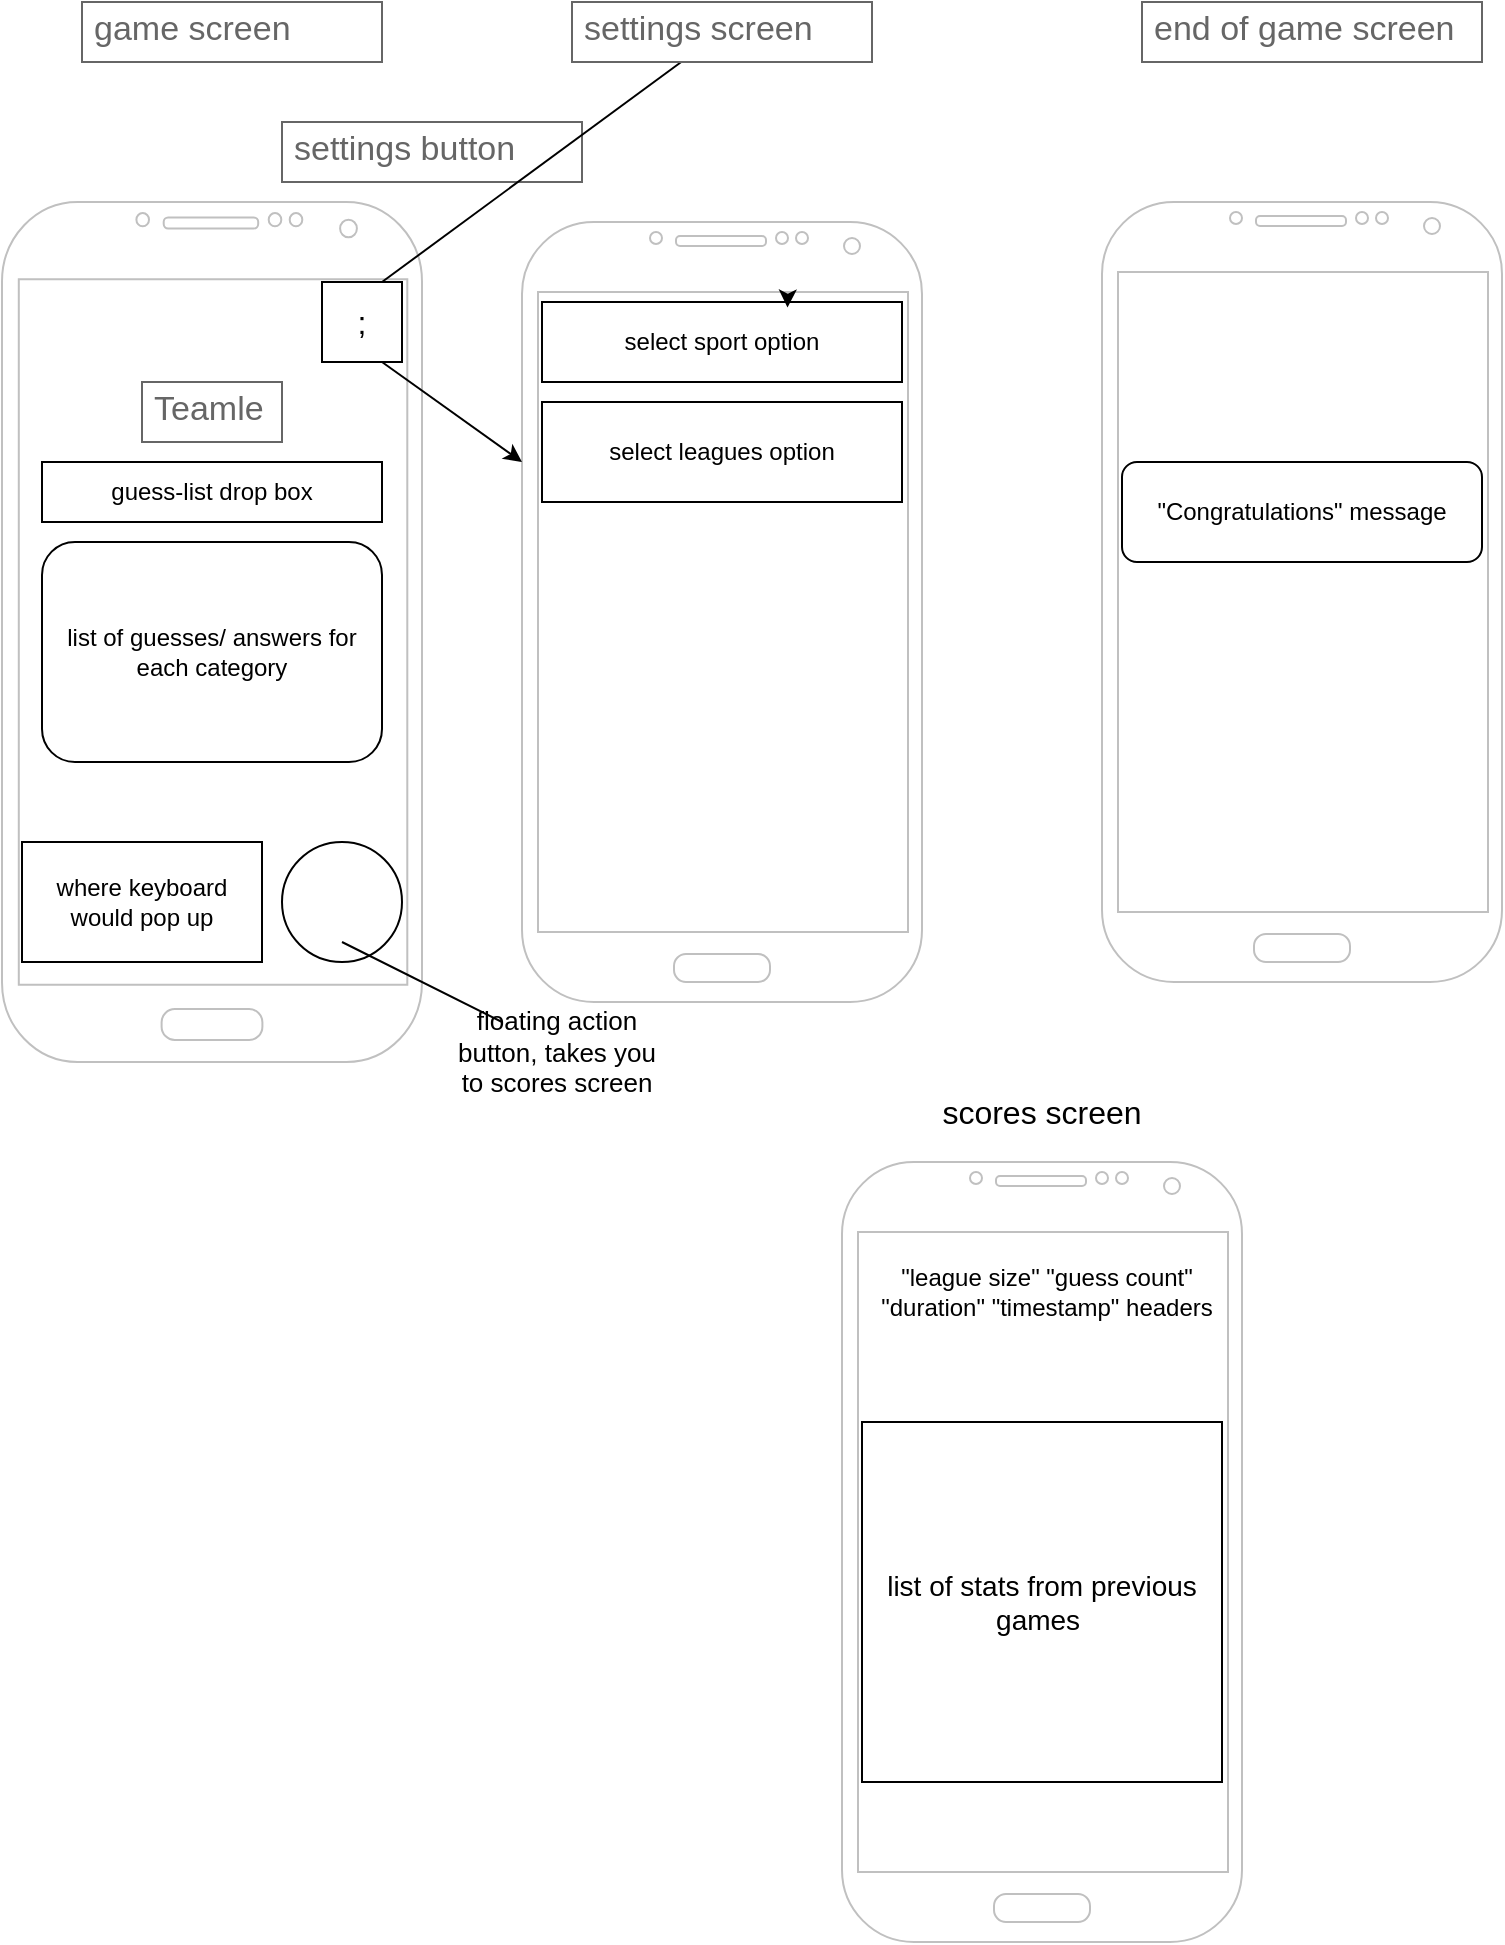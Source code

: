 <mxfile version="24.0.6" type="device">
  <diagram name="Page-1" id="Ity0bdre5pDZpc1G7dg2">
    <mxGraphModel dx="1042" dy="1669" grid="1" gridSize="10" guides="1" tooltips="1" connect="1" arrows="1" fold="1" page="1" pageScale="1" pageWidth="850" pageHeight="1100" math="0" shadow="0">
      <root>
        <mxCell id="0" />
        <mxCell id="1" parent="0" />
        <mxCell id="qRgKyZx6B3KWVO3zU2cP-1" value="" style="verticalLabelPosition=bottom;verticalAlign=top;html=1;shadow=0;dashed=0;strokeWidth=1;shape=mxgraph.android.phone2;strokeColor=#c0c0c0;" parent="1" vertex="1">
          <mxGeometry x="50" y="70" width="210" height="430" as="geometry" />
        </mxCell>
        <mxCell id="qRgKyZx6B3KWVO3zU2cP-2" value="game screen" style="strokeWidth=1;shadow=0;dashed=0;align=center;html=1;shape=mxgraph.mockup.text.textBox;fontColor=#666666;align=left;fontSize=17;spacingLeft=4;spacingTop=-3;whiteSpace=wrap;strokeColor=#666666;mainText=" parent="1" vertex="1">
          <mxGeometry x="90" y="-30" width="150" height="30" as="geometry" />
        </mxCell>
        <mxCell id="qRgKyZx6B3KWVO3zU2cP-3" value="Teamle" style="strokeWidth=1;shadow=0;dashed=0;align=center;html=1;shape=mxgraph.mockup.text.textBox;fontColor=#666666;align=left;fontSize=17;spacingLeft=4;spacingTop=-3;whiteSpace=wrap;strokeColor=#666666;mainText=" parent="1" vertex="1">
          <mxGeometry x="120" y="160" width="70" height="30" as="geometry" />
        </mxCell>
        <mxCell id="qRgKyZx6B3KWVO3zU2cP-4" value="&lt;font size=&quot;3&quot;&gt;;&lt;br&gt;&lt;/font&gt;" style="whiteSpace=wrap;html=1;aspect=fixed;" parent="1" vertex="1">
          <mxGeometry x="210" y="110" width="40" height="40" as="geometry" />
        </mxCell>
        <mxCell id="qRgKyZx6B3KWVO3zU2cP-5" value="settings button" style="strokeWidth=1;shadow=0;dashed=0;align=center;html=1;shape=mxgraph.mockup.text.textBox;fontColor=#666666;align=left;fontSize=17;spacingLeft=4;spacingTop=-3;whiteSpace=wrap;strokeColor=#666666;mainText=" parent="1" vertex="1">
          <mxGeometry x="190" y="30" width="150" height="30" as="geometry" />
        </mxCell>
        <mxCell id="qRgKyZx6B3KWVO3zU2cP-6" value="" style="endArrow=none;html=1;rounded=0;" parent="1" target="qRgKyZx6B3KWVO3zU2cP-12" edge="1">
          <mxGeometry width="50" height="50" relative="1" as="geometry">
            <mxPoint x="240" y="110" as="sourcePoint" />
            <mxPoint x="290" y="60" as="targetPoint" />
          </mxGeometry>
        </mxCell>
        <mxCell id="qRgKyZx6B3KWVO3zU2cP-7" value="guess-list drop box" style="rounded=0;whiteSpace=wrap;html=1;" parent="1" vertex="1">
          <mxGeometry x="70" y="200" width="170" height="30" as="geometry" />
        </mxCell>
        <mxCell id="qRgKyZx6B3KWVO3zU2cP-9" value="list of guesses/ answers for each category" style="rounded=1;whiteSpace=wrap;html=1;" parent="1" vertex="1">
          <mxGeometry x="70" y="240" width="170" height="110" as="geometry" />
        </mxCell>
        <mxCell id="qRgKyZx6B3KWVO3zU2cP-10" value="where keyboard would pop up" style="rounded=0;whiteSpace=wrap;html=1;" parent="1" vertex="1">
          <mxGeometry x="60" y="390" width="120" height="60" as="geometry" />
        </mxCell>
        <mxCell id="qRgKyZx6B3KWVO3zU2cP-11" value="" style="verticalLabelPosition=bottom;verticalAlign=top;html=1;shadow=0;dashed=0;strokeWidth=1;shape=mxgraph.android.phone2;strokeColor=#c0c0c0;" parent="1" vertex="1">
          <mxGeometry x="310" y="80" width="200" height="390" as="geometry" />
        </mxCell>
        <mxCell id="qRgKyZx6B3KWVO3zU2cP-12" value="settings screen" style="strokeWidth=1;shadow=0;dashed=0;align=center;html=1;shape=mxgraph.mockup.text.textBox;fontColor=#666666;align=left;fontSize=17;spacingLeft=4;spacingTop=-3;whiteSpace=wrap;strokeColor=#666666;mainText=" parent="1" vertex="1">
          <mxGeometry x="335" y="-30" width="150" height="30" as="geometry" />
        </mxCell>
        <mxCell id="qRgKyZx6B3KWVO3zU2cP-13" value="" style="endArrow=classic;html=1;rounded=0;exitX=0.75;exitY=1;exitDx=0;exitDy=0;" parent="1" source="qRgKyZx6B3KWVO3zU2cP-4" edge="1">
          <mxGeometry width="50" height="50" relative="1" as="geometry">
            <mxPoint x="400" y="160" as="sourcePoint" />
            <mxPoint x="310" y="200" as="targetPoint" />
          </mxGeometry>
        </mxCell>
        <mxCell id="qRgKyZx6B3KWVO3zU2cP-15" value="select leagues option" style="rounded=0;whiteSpace=wrap;html=1;" parent="1" vertex="1">
          <mxGeometry x="320" y="170" width="180" height="50" as="geometry" />
        </mxCell>
        <mxCell id="qRgKyZx6B3KWVO3zU2cP-16" value="select sport option" style="rounded=0;whiteSpace=wrap;html=1;" parent="1" vertex="1">
          <mxGeometry x="320" y="120" width="180" height="40" as="geometry" />
        </mxCell>
        <mxCell id="qRgKyZx6B3KWVO3zU2cP-18" value="" style="verticalLabelPosition=bottom;verticalAlign=top;html=1;shadow=0;dashed=0;strokeWidth=1;shape=mxgraph.android.phone2;strokeColor=#c0c0c0;" parent="1" vertex="1">
          <mxGeometry x="600" y="70" width="200" height="390" as="geometry" />
        </mxCell>
        <mxCell id="qRgKyZx6B3KWVO3zU2cP-20" value="end of game screen" style="strokeWidth=1;shadow=0;dashed=0;align=center;html=1;shape=mxgraph.mockup.text.textBox;fontColor=#666666;align=left;fontSize=17;spacingLeft=4;spacingTop=-3;whiteSpace=wrap;strokeColor=#666666;mainText=" parent="1" vertex="1">
          <mxGeometry x="620" y="-30" width="170" height="30" as="geometry" />
        </mxCell>
        <mxCell id="qRgKyZx6B3KWVO3zU2cP-22" style="edgeStyle=orthogonalEdgeStyle;rounded=0;orthogonalLoop=1;jettySize=auto;html=1;exitX=0.5;exitY=0;exitDx=0;exitDy=0;entryX=0.682;entryY=0.07;entryDx=0;entryDy=0;entryPerimeter=0;" parent="1" source="qRgKyZx6B3KWVO3zU2cP-16" target="qRgKyZx6B3KWVO3zU2cP-16" edge="1">
          <mxGeometry relative="1" as="geometry" />
        </mxCell>
        <mxCell id="qRgKyZx6B3KWVO3zU2cP-23" value="&quot;Congratulations&quot; message" style="rounded=1;whiteSpace=wrap;html=1;" parent="1" vertex="1">
          <mxGeometry x="610" y="200" width="180" height="50" as="geometry" />
        </mxCell>
        <mxCell id="A7d2xuIUnQYI6-qHidbI-1" value="" style="ellipse;whiteSpace=wrap;html=1;aspect=fixed;" vertex="1" parent="1">
          <mxGeometry x="190" y="390" width="60" height="60" as="geometry" />
        </mxCell>
        <mxCell id="A7d2xuIUnQYI6-qHidbI-3" value="" style="endArrow=none;html=1;rounded=0;" edge="1" parent="1">
          <mxGeometry width="50" height="50" relative="1" as="geometry">
            <mxPoint x="300" y="480" as="sourcePoint" />
            <mxPoint x="220" y="440" as="targetPoint" />
          </mxGeometry>
        </mxCell>
        <mxCell id="A7d2xuIUnQYI6-qHidbI-5" value="floating action button, takes you to scores screen" style="text;html=1;align=center;verticalAlign=middle;whiteSpace=wrap;rounded=0;fontSize=13;" vertex="1" parent="1">
          <mxGeometry x="275" y="480" width="105" height="30" as="geometry" />
        </mxCell>
        <mxCell id="A7d2xuIUnQYI6-qHidbI-6" value="" style="verticalLabelPosition=bottom;verticalAlign=top;html=1;shadow=0;dashed=0;strokeWidth=1;shape=mxgraph.android.phone2;strokeColor=#c0c0c0;" vertex="1" parent="1">
          <mxGeometry x="470" y="550" width="200" height="390" as="geometry" />
        </mxCell>
        <mxCell id="A7d2xuIUnQYI6-qHidbI-7" value="scores screen" style="text;html=1;align=center;verticalAlign=middle;whiteSpace=wrap;rounded=0;fontSize=16;" vertex="1" parent="1">
          <mxGeometry x="510" y="510" width="120" height="30" as="geometry" />
        </mxCell>
        <mxCell id="A7d2xuIUnQYI6-qHidbI-8" value="&quot;league size&quot; &quot;guess count&quot; &quot;duration&quot; &quot;timestamp&quot; headers" style="text;html=1;align=center;verticalAlign=middle;whiteSpace=wrap;rounded=0;" vertex="1" parent="1">
          <mxGeometry x="485" y="590" width="175" height="50" as="geometry" />
        </mxCell>
        <mxCell id="A7d2xuIUnQYI6-qHidbI-10" value="list of stats from previous games&amp;nbsp;" style="whiteSpace=wrap;html=1;aspect=fixed;fontSize=14;" vertex="1" parent="1">
          <mxGeometry x="480" y="680" width="180" height="180" as="geometry" />
        </mxCell>
      </root>
    </mxGraphModel>
  </diagram>
</mxfile>

